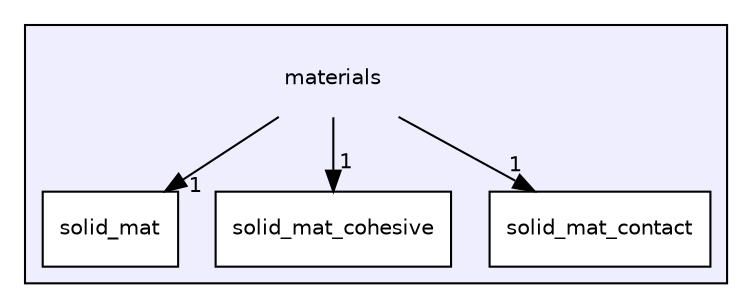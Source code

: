 digraph "materials" {
  compound=true
  node [ fontsize="10", fontname="Helvetica"];
  edge [ labelfontsize="10", labelfontname="Helvetica"];
  subgraph clusterdir_252290403b193df537c3d7c85c46a42c {
    graph [ bgcolor="#eeeeff", pencolor="black", label="" URL="dir_252290403b193df537c3d7c85c46a42c.html"];
    dir_252290403b193df537c3d7c85c46a42c [shape=plaintext label="materials"];
  dir_4f56e22a5cf2e346503f92fdcd47f780 [shape=box label="solid_mat" fillcolor="white" style="filled" URL="dir_4f56e22a5cf2e346503f92fdcd47f780.html"];
  dir_9ba58d1521772716499542919b902041 [shape=box label="solid_mat_cohesive" fillcolor="white" style="filled" URL="dir_9ba58d1521772716499542919b902041.html"];
  dir_bf68c9d7ee7538b906f591733a21197e [shape=box label="solid_mat_contact" fillcolor="white" style="filled" URL="dir_bf68c9d7ee7538b906f591733a21197e.html"];
  }
  dir_252290403b193df537c3d7c85c46a42c->dir_4f56e22a5cf2e346503f92fdcd47f780 [headlabel="1", labeldistance=1.5 headhref="dir_000000_000001.html"];
  dir_252290403b193df537c3d7c85c46a42c->dir_9ba58d1521772716499542919b902041 [headlabel="1", labeldistance=1.5 headhref="dir_000000_000002.html"];
  dir_252290403b193df537c3d7c85c46a42c->dir_bf68c9d7ee7538b906f591733a21197e [headlabel="1", labeldistance=1.5 headhref="dir_000000_000003.html"];
}
